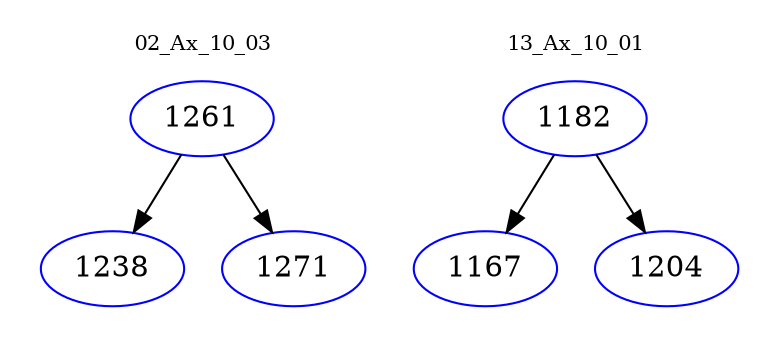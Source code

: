 digraph{
subgraph cluster_0 {
color = white
label = "02_Ax_10_03";
fontsize=10;
T0_1261 [label="1261", color="blue"]
T0_1261 -> T0_1238 [color="black"]
T0_1238 [label="1238", color="blue"]
T0_1261 -> T0_1271 [color="black"]
T0_1271 [label="1271", color="blue"]
}
subgraph cluster_1 {
color = white
label = "13_Ax_10_01";
fontsize=10;
T1_1182 [label="1182", color="blue"]
T1_1182 -> T1_1167 [color="black"]
T1_1167 [label="1167", color="blue"]
T1_1182 -> T1_1204 [color="black"]
T1_1204 [label="1204", color="blue"]
}
}
